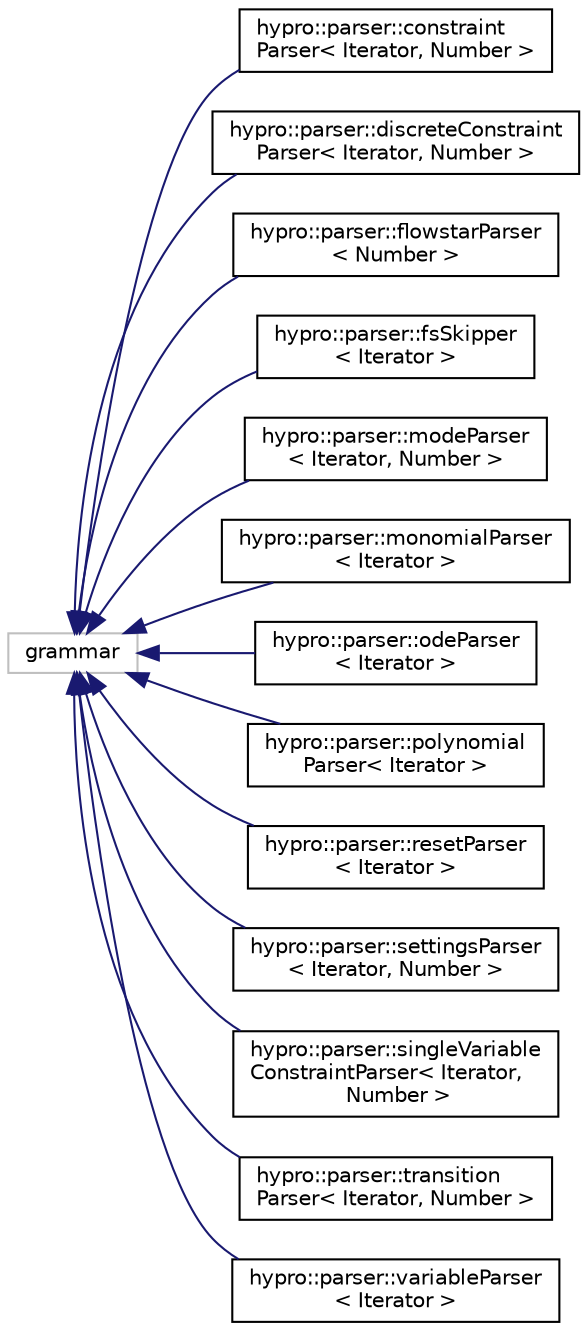 digraph "Graphical Class Hierarchy"
{
  edge [fontname="Helvetica",fontsize="10",labelfontname="Helvetica",labelfontsize="10"];
  node [fontname="Helvetica",fontsize="10",shape=record];
  rankdir="LR";
  Node71 [label="grammar",height=0.2,width=0.4,color="grey75", fillcolor="white", style="filled"];
  Node71 -> Node0 [dir="back",color="midnightblue",fontsize="10",style="solid",fontname="Helvetica"];
  Node0 [label="hypro::parser::constraint\lParser\< Iterator, Number \>",height=0.2,width=0.4,color="black", fillcolor="white", style="filled",URL="$structhypro_1_1parser_1_1constraintParser.html",tooltip="Creates a matrix representing the parsed constraint. "];
  Node71 -> Node73 [dir="back",color="midnightblue",fontsize="10",style="solid",fontname="Helvetica"];
  Node73 [label="hypro::parser::discreteConstraint\lParser\< Iterator, Number \>",height=0.2,width=0.4,color="black", fillcolor="white", style="filled",URL="$structhypro_1_1parser_1_1discreteConstraintParser.html"];
  Node71 -> Node74 [dir="back",color="midnightblue",fontsize="10",style="solid",fontname="Helvetica"];
  Node74 [label="hypro::parser::flowstarParser\l\< Number \>",height=0.2,width=0.4,color="black", fillcolor="white", style="filled",URL="$structhypro_1_1parser_1_1flowstarParser.html"];
  Node71 -> Node75 [dir="back",color="midnightblue",fontsize="10",style="solid",fontname="Helvetica"];
  Node75 [label="hypro::parser::fsSkipper\l\< Iterator \>",height=0.2,width=0.4,color="black", fillcolor="white", style="filled",URL="$structhypro_1_1parser_1_1fsSkipper.html"];
  Node71 -> Node76 [dir="back",color="midnightblue",fontsize="10",style="solid",fontname="Helvetica"];
  Node76 [label="hypro::parser::modeParser\l\< Iterator, Number \>",height=0.2,width=0.4,color="black", fillcolor="white", style="filled",URL="$structhypro_1_1parser_1_1modeParser.html"];
  Node71 -> Node77 [dir="back",color="midnightblue",fontsize="10",style="solid",fontname="Helvetica"];
  Node77 [label="hypro::parser::monomialParser\l\< Iterator \>",height=0.2,width=0.4,color="black", fillcolor="white", style="filled",URL="$structhypro_1_1parser_1_1monomialParser.html"];
  Node71 -> Node78 [dir="back",color="midnightblue",fontsize="10",style="solid",fontname="Helvetica"];
  Node78 [label="hypro::parser::odeParser\l\< Iterator \>",height=0.2,width=0.4,color="black", fillcolor="white", style="filled",URL="$structhypro_1_1parser_1_1odeParser.html"];
  Node71 -> Node79 [dir="back",color="midnightblue",fontsize="10",style="solid",fontname="Helvetica"];
  Node79 [label="hypro::parser::polynomial\lParser\< Iterator \>",height=0.2,width=0.4,color="black", fillcolor="white", style="filled",URL="$structhypro_1_1parser_1_1polynomialParser.html"];
  Node71 -> Node80 [dir="back",color="midnightblue",fontsize="10",style="solid",fontname="Helvetica"];
  Node80 [label="hypro::parser::resetParser\l\< Iterator \>",height=0.2,width=0.4,color="black", fillcolor="white", style="filled",URL="$structhypro_1_1parser_1_1resetParser.html"];
  Node71 -> Node81 [dir="back",color="midnightblue",fontsize="10",style="solid",fontname="Helvetica"];
  Node81 [label="hypro::parser::settingsParser\l\< Iterator, Number \>",height=0.2,width=0.4,color="black", fillcolor="white", style="filled",URL="$structhypro_1_1parser_1_1settingsParser.html"];
  Node71 -> Node82 [dir="back",color="midnightblue",fontsize="10",style="solid",fontname="Helvetica"];
  Node82 [label="hypro::parser::singleVariable\lConstraintParser\< Iterator,\l Number \>",height=0.2,width=0.4,color="black", fillcolor="white", style="filled",URL="$structhypro_1_1parser_1_1singleVariableConstraintParser.html"];
  Node71 -> Node83 [dir="back",color="midnightblue",fontsize="10",style="solid",fontname="Helvetica"];
  Node83 [label="hypro::parser::transition\lParser\< Iterator, Number \>",height=0.2,width=0.4,color="black", fillcolor="white", style="filled",URL="$structhypro_1_1parser_1_1transitionParser.html"];
  Node71 -> Node84 [dir="back",color="midnightblue",fontsize="10",style="solid",fontname="Helvetica"];
  Node84 [label="hypro::parser::variableParser\l\< Iterator \>",height=0.2,width=0.4,color="black", fillcolor="white", style="filled",URL="$structhypro_1_1parser_1_1variableParser.html"];
}
